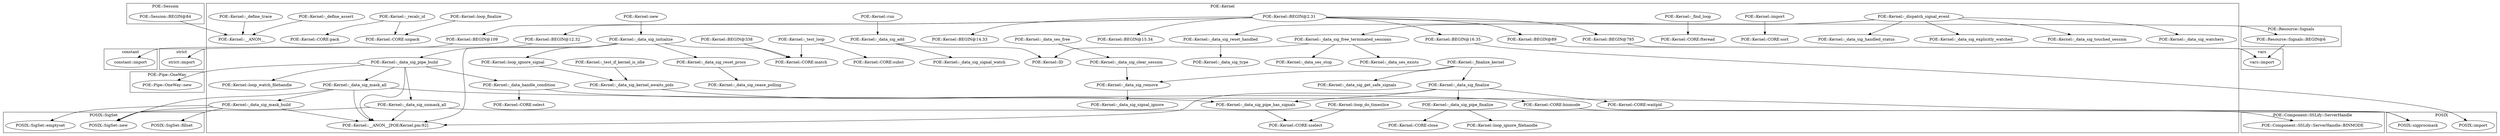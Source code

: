 digraph {
graph [overlap=false]
subgraph cluster_POE_Session {
	label="POE::Session";
	"POE::Session::BEGIN@84";
}
subgraph cluster_POE_Resource_Signals {
	label="POE::Resource::Signals";
	"POE::Resource::Signals::BEGIN@6";
}
subgraph cluster_strict {
	label="strict";
	"strict::import";
}
subgraph cluster_POSIX_SigSet {
	label="POSIX::SigSet";
	"POSIX::SigSet::new";
	"POSIX::SigSet::emptyset";
	"POSIX::SigSet::fillset";
}
subgraph cluster_constant {
	label="constant";
	"constant::import";
}
subgraph cluster_POE_Pipe_OneWay {
	label="POE::Pipe::OneWay";
	"POE::Pipe::OneWay::new";
}
subgraph cluster_POE_Component_SSLify_ServerHandle {
	label="POE::Component::SSLify::ServerHandle";
	"POE::Component::SSLify::ServerHandle::BINMODE";
}
subgraph cluster_vars {
	label="vars";
	"vars::import";
}
subgraph cluster_POSIX {
	label="POSIX";
	"POSIX::import";
	"POSIX::sigprocmask";
}
subgraph cluster_POE_Kernel {
	label="POE::Kernel";
	"POE::Kernel::_data_sig_handled_status";
	"POE::Kernel::_data_sig_pipe_build";
	"POE::Kernel::_data_sig_signal_watch";
	"POE::Kernel::loop_watch_filehandle";
	"POE::Kernel::CORE:sort";
	"POE::Kernel::_data_sig_clear_session";
	"POE::Kernel::_finalize_kernel";
	"POE::Kernel::_data_sig_add";
	"POE::Kernel::loop_finalize";
	"POE::Kernel::_data_sig_signal_ignore";
	"POE::Kernel::CORE:fteread";
	"POE::Kernel::_dispatch_signal_event";
	"POE::Kernel::_data_sig_get_safe_signals";
	"POE::Kernel::_data_sig_reset_procs";
	"POE::Kernel::_data_sig_finalize";
	"POE::Kernel::_data_sig_mask_all";
	"POE::Kernel::BEGIN@89";
	"POE::Kernel::_data_handle_condition";
	"POE::Kernel::CORE:waitpid";
	"POE::Kernel::_data_sig_initialize";
	"POE::Kernel::CORE:subst";
	"POE::Kernel::CORE:sselect";
	"POE::Kernel::_data_sig_free_terminated_sessions";
	"POE::Kernel::import";
	"POE::Kernel::_data_sig_explicitly_watched";
	"POE::Kernel::CORE:match";
	"POE::Kernel::loop_do_timeslice";
	"POE::Kernel::CORE:unpack";
	"POE::Kernel::__ANON__[POE/Kernel.pm:92]";
	"POE::Kernel::CORE:select";
	"POE::Kernel::_data_ses_stop";
	"POE::Kernel::_data_sig_touched_session";
	"POE::Kernel::ID";
	"POE::Kernel::CORE:close";
	"POE::Kernel::_data_sig_kernel_awaits_pids";
	"POE::Kernel::_find_loop";
	"POE::Kernel::_test_if_kernel_is_idle";
	"POE::Kernel::_data_sig_unmask_all";
	"POE::Kernel::_data_sig_pipe_finalize";
	"POE::Kernel::_data_sig_cease_polling";
	"POE::Kernel::BEGIN@14.33";
	"POE::Kernel::loop_ignore_signal";
	"POE::Kernel::BEGIN@16.35";
	"POE::Kernel::BEGIN@338";
	"POE::Kernel::_define_trace";
	"POE::Kernel::_data_sig_watchers";
	"POE::Kernel::_data_ses_free";
	"POE::Kernel::BEGIN@2.31";
	"POE::Kernel::new";
	"POE::Kernel::CORE:binmode";
	"POE::Kernel::_recalc_id";
	"POE::Kernel::BEGIN@109";
	"POE::Kernel::CORE:pack";
	"POE::Kernel::BEGIN@15.34";
	"POE::Kernel::_data_ses_exists";
	"POE::Kernel::__ANON__";
	"POE::Kernel::_data_sig_type";
	"POE::Kernel::_data_sig_remove";
	"POE::Kernel::BEGIN@12.32";
	"POE::Kernel::run";
	"POE::Kernel::loop_ignore_filehandle";
	"POE::Kernel::BEGIN@785";
	"POE::Kernel::_data_sig_reset_handled";
	"POE::Kernel::_data_sig_mask_build";
	"POE::Kernel::_data_sig_pipe_has_signals";
	"POE::Kernel::_test_loop";
	"POE::Kernel::_define_assert";
}
"POE::Kernel::_data_sig_remove" -> "POE::Kernel::_data_sig_signal_ignore";
"POE::Kernel::run" -> "POE::Kernel::_data_sig_add";
"POE::Kernel::_dispatch_signal_event" -> "POE::Kernel::_data_sig_handled_status";
"POE::Kernel::BEGIN@2.31" -> "POE::Resource::Signals::BEGIN@6";
"POE::Kernel::_dispatch_signal_event" -> "POE::Kernel::_data_sig_free_terminated_sessions";
"POE::Kernel::CORE:binmode" -> "POE::Component::SSLify::ServerHandle::BINMODE";
"POE::Kernel::_dispatch_signal_event" -> "POE::Kernel::_data_sig_explicitly_watched";
"POE::Kernel::_data_sig_pipe_build" -> "POE::Kernel::_data_handle_condition";
"POE::Kernel::_data_sig_finalize" -> "POE::Kernel::CORE:waitpid";
"POE::Kernel::_test_loop" -> "POE::Kernel::CORE:subst";
"POE::Kernel::loop_do_timeslice" -> "POE::Kernel::CORE:sselect";
"POE::Kernel::_data_sig_pipe_has_signals" -> "POE::Kernel::CORE:sselect";
"POE::Kernel::_data_sig_pipe_build" -> "POE::Pipe::OneWay::new";
"POE::Kernel::_data_sig_initialize" -> "POE::Kernel::_data_sig_reset_procs";
"POE::Kernel::BEGIN@2.31" -> "POE::Kernel::BEGIN@89";
"POE::Resource::Signals::BEGIN@6" -> "vars::import";
"POE::Kernel::BEGIN@785" -> "vars::import";
"POE::Kernel::BEGIN@89" -> "vars::import";
"POE::Kernel::_data_handle_condition" -> "POE::Kernel::CORE:binmode";
"POE::Kernel::_recalc_id" -> "POE::Kernel::CORE:pack";
"POE::Kernel::BEGIN@2.31" -> "POE::Kernel::BEGIN@109";
"POE::Kernel::_data_sig_pipe_build" -> "POE::Kernel::_data_sig_unmask_all";
"POE::Kernel::_data_sig_free_terminated_sessions" -> "POE::Kernel::_data_ses_stop";
"POE::Kernel::_data_sig_unmask_all" -> "POSIX::SigSet::new";
"POE::Kernel::_data_sig_mask_all" -> "POSIX::SigSet::new";
"POE::Kernel::_data_sig_mask_build" -> "POSIX::SigSet::new";
"POE::Kernel::_data_sig_mask_all" -> "POSIX::sigprocmask";
"POE::Kernel::_data_sig_unmask_all" -> "POSIX::sigprocmask";
"POE::Kernel::_data_sig_finalize" -> "POE::Kernel::_data_sig_pipe_has_signals";
"POE::Kernel::_data_sig_kernel_awaits_pids" -> "POE::Kernel::_data_sig_pipe_has_signals";
"POE::Kernel::_data_sig_mask_all" -> "POE::Kernel::_data_sig_mask_build";
"POE::Kernel::_data_sig_mask_build" -> "POSIX::SigSet::emptyset";
"POE::Kernel::_data_sig_pipe_finalize" -> "POE::Kernel::loop_ignore_filehandle";
"POE::Kernel::BEGIN@2.31" -> "POE::Kernel::BEGIN@15.34";
"POE::Kernel::_define_assert" -> "POE::Kernel::__ANON__";
"POE::Session::BEGIN@84" -> "POE::Kernel::__ANON__";
"POE::Kernel::_define_trace" -> "POE::Kernel::__ANON__";
"POE::Kernel::_data_sig_free_terminated_sessions" -> "POE::Kernel::_data_ses_exists";
"POE::Kernel::_find_loop" -> "POE::Kernel::CORE:fteread";
"POE::Kernel::_finalize_kernel" -> "POE::Kernel::_data_sig_get_safe_signals";
"POE::Kernel::_data_sig_mask_build" -> "POSIX::SigSet::fillset";
"POE::Kernel::import" -> "POE::Kernel::CORE:sort";
"POE::Kernel::_data_ses_free" -> "POE::Kernel::_data_sig_clear_session";
"POE::Kernel::BEGIN@16.35" -> "POSIX::import";
"POE::Kernel::_data_sig_initialize" -> "POE::Kernel::_data_sig_pipe_build";
"POE::Kernel::_data_sig_pipe_build" -> "POE::Kernel::loop_watch_filehandle";
"POE::Kernel::_data_sig_add" -> "POE::Kernel::_data_sig_signal_watch";
"POE::Kernel::BEGIN@12.32" -> "strict::import";
"POE::Kernel::BEGIN@338" -> "POE::Kernel::CORE:match";
"POE::Kernel::_test_loop" -> "POE::Kernel::CORE:match";
"POE::Kernel::_data_sig_initialize" -> "POE::Kernel::CORE:match";
"POE::Kernel::_recalc_id" -> "POE::Kernel::CORE:unpack";
"POE::Kernel::loop_finalize" -> "POE::Kernel::CORE:unpack";
"POE::Kernel::new" -> "POE::Kernel::_data_sig_initialize";
"POE::Kernel::_finalize_kernel" -> "POE::Kernel::_data_sig_finalize";
"POE::Kernel::_data_sig_pipe_build" -> "POE::Kernel::_data_sig_mask_all";
"POE::Kernel::BEGIN@109" -> "constant::import";
"POE::Kernel::_dispatch_signal_event" -> "POE::Kernel::_data_sig_watchers";
"POE::Kernel::_data_sig_finalize" -> "POE::Kernel::_data_sig_pipe_finalize";
"POE::Kernel::_data_sig_reset_procs" -> "POE::Kernel::_data_sig_cease_polling";
"POE::Kernel::BEGIN@2.31" -> "POE::Kernel::BEGIN@16.35";
"POE::Kernel::BEGIN@2.31" -> "POE::Kernel::BEGIN@14.33";
"POE::Kernel::_data_sig_initialize" -> "POE::Kernel::loop_ignore_signal";
"POE::Kernel::_data_sig_add" -> "POE::Kernel::ID";
"POE::Kernel::_data_sig_free_terminated_sessions" -> "POE::Kernel::ID";
"POE::Kernel::_dispatch_signal_event" -> "POE::Kernel::_data_sig_touched_session";
"POE::Kernel::_data_sig_mask_build" -> "POE::Kernel::__ANON__[POE/Kernel.pm:92]";
"POE::Kernel::_data_sig_pipe_build" -> "POE::Kernel::__ANON__[POE/Kernel.pm:92]";
"POE::Kernel::_data_sig_mask_all" -> "POE::Kernel::__ANON__[POE/Kernel.pm:92]";
"POE::Kernel::_data_sig_finalize" -> "POE::Kernel::__ANON__[POE/Kernel.pm:92]";
"POE::Kernel::_data_sig_initialize" -> "POE::Kernel::__ANON__[POE/Kernel.pm:92]";
"POE::Kernel::_data_sig_unmask_all" -> "POE::Kernel::__ANON__[POE/Kernel.pm:92]";
"POE::Kernel::_data_handle_condition" -> "POE::Kernel::CORE:select";
"POE::Kernel::_data_sig_pipe_finalize" -> "POE::Kernel::CORE:close";
"POE::Kernel::loop_ignore_signal" -> "POE::Kernel::_data_sig_kernel_awaits_pids";
"POE::Kernel::_test_if_kernel_is_idle" -> "POE::Kernel::_data_sig_kernel_awaits_pids";
"POE::Kernel::_dispatch_signal_event" -> "POE::Kernel::_data_sig_reset_handled";
"POE::Kernel::BEGIN@2.31" -> "POE::Kernel::BEGIN@12.32";
"POE::Kernel::BEGIN@2.31" -> "POE::Kernel::BEGIN@785";
"POE::Kernel::_data_sig_reset_handled" -> "POE::Kernel::_data_sig_type";
"POE::Kernel::_data_sig_clear_session" -> "POE::Kernel::_data_sig_remove";
"POE::Kernel::_finalize_kernel" -> "POE::Kernel::_data_sig_remove";
}
